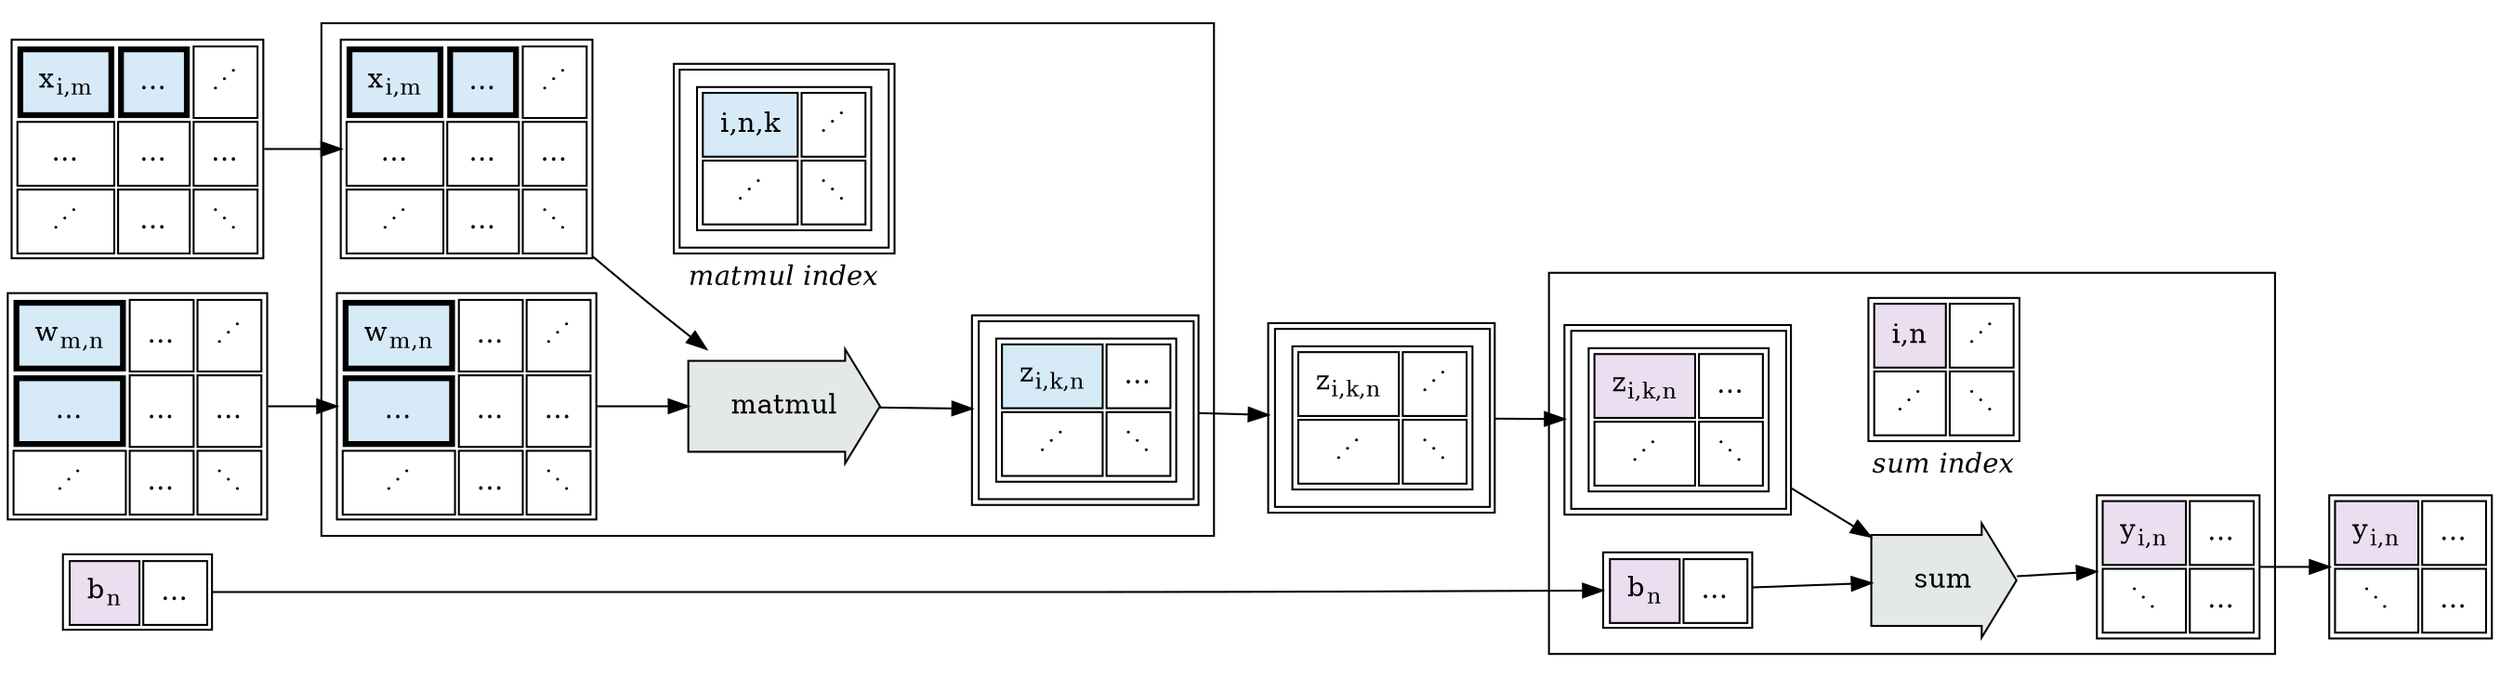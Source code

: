 digraph G {
  rankdir=LR;

  x [
      shape="plain",
      label=<
      <table cellpadding="8">
          <tr>
              <td border="3" bgcolor="#D6EAF8">x<sub>i,m</sub></td>
              <td border="3" bgcolor="#D6EAF8">…</td>
              <td>⋰</td>
              </tr>
          <tr>
              <td>…</td>
              <td>…</td>
              <td>…</td>
              </tr>
          <tr>
          	<td>⋰</td>
              <td>…</td>
          	<td>⋱</td>
              </tr>
          </table>
      >,
  ];

  w [
      shape="plain",
      label=<
      <table cellpadding="8">
          <tr>
              <td border="3" bgcolor="#D6EAF8">w<sub>m,n</sub></td>
              <td>…</td>
              <td>⋰</td>
              </tr>
          <tr>
              <td border="3" bgcolor="#D6EAF8">…</td>
              <td>…</td>
              <td>…</td>
              </tr>
          <tr>
          	<td>⋰</td>
              <td>…</td>
          	<td>⋱</td>
              </tr>
          </table>
      >,
  ];

  subgraph cluster_0 {
    idx0 [
      shape="plain",
      label=<
          <table border="0">
      <tr><td>
        <table cellpadding="8">
          <tr><td>
        
        <table cellpadding="8">
          <tr>
            <td bgcolor="#D6EAF8">i,n,k</td>
            <td>⋰</td>
            </tr>
          <tr>
            <td>⋰</td>
            <td>⋱</td>
            </tr>
          </table>
            </td></tr>
          </table>
            </td></tr>
      <tr><td><i>matmul index</i></td></tr>
            </table>
      >,
    ];

    x0 [
        shape="plain",
        label=<
        <table cellpadding="8">
            <tr>
                <td border="3" bgcolor="#D6EAF8">x<sub>i,m</sub></td>
                <td border="3" bgcolor="#D6EAF8">…</td>
                <td>⋰</td>
                </tr>
            <tr>
                <td>…</td>
                <td>…</td>
                <td>…</td>
                </tr>
            <tr>
            	<td>⋰</td>
                <td>…</td>
            	<td>⋱</td>
                </tr>
            </table>
        >,
    ];

    w0 [
        shape="plain",
        label=<
        <table cellpadding="8">
            <tr>
                <td border="3" bgcolor="#D6EAF8">w<sub>m,n</sub></td>
                <td>…</td>
                <td>⋰</td>
                </tr>
            <tr>
                <td border="3" bgcolor="#D6EAF8">…</td>
                <td>…</td>
                <td>…</td>
                </tr>
            <tr>
            	<td>⋰</td>
                <td>…</td>
            	<td>⋱</td>
                </tr>
            </table>
        >,
    ];

    op0 [
        label=matmul,
        shape=rarrow,
        style=filled,
        fillcolor="#E5E8E8",
        margin=0.3
    ];

    z0 [
      shape="plain",
      label=<
      <table cellpadding="8">
        <tr><td>

      <table cellpadding="8">
        <tr>
          <td bgcolor="#D6EAF8">z<sub>i,k,n</sub></td>
          <td>…</td>
          </tr>
        <tr>
          <td>⋰</td>
          <td>⋱</td>
          </tr>
        </table>

	  </td></tr>
        </table>
      >,
    ];

    x0 -> op0;
    w0 -> op0;
    op0 -> z0;

    { rank=same; idx0; op0; }
  }

  x -> x0;
  z0 -> z;

  z [
    shape="plain",
    label=<
      <table cellpadding="8">
        <tr><td>
      
      <table cellpadding="8">
        <tr>
          <td>z<sub>i,k,n</sub></td>
          <td>⋰</td>
          </tr>
        <tr>
          <td>⋰</td>
          <td>⋱</td>
          </tr>
        </table>

	  </td></tr>
        </table>
    >,
  ];

  w -> w0;

  subgraph cluster_1 {
    idx1 [
      shape="plain",
      label=<
          <table border="0">
      <tr><td>
        <table cellpadding="8">
          <tr>
            <td bgcolor="#EBDEF0">i,n</td>
            <td>⋰</td>
            </tr>
          <tr>
            <td>⋰</td>
            <td>⋱</td>
            </tr>
          </table>
            </td></tr>
      <tr><td><i>sum index</i></td></tr>
            </table>
      >,
    ];

    z1 [
      shape="plain",
      label=<
      <table cellpadding="8">
        <tr><td>

      <table cellpadding="8">
        <tr>
          <td bgcolor="#EBDEF0">z<sub>i,k,n</sub></td>
          <td>…</td>
          </tr>
        <tr>
          <td>⋰</td>
          <td>⋱</td>
          </tr>
        </table>

	  </td></tr>
        </table>
      >,
    ];

    op1 [
        label=sum,
        shape=rarrow,
        style=filled,
        fillcolor="#E5E8E8",
        margin=0.3
    ];

    y1 [
      shape="plain",
      label=<
      <table cellpadding="8">
        <tr>
          <td bgcolor="#EBDEF0">y<sub>i,n</sub></td>
          <td>…</td>
          </tr>
        <tr>
          <td>⋱</td>
          <td>…</td>
          </tr>
        </table>
      >,
    ];

    b1 [
      shape="plain",
      label=<
      <table cellpadding="8">
        <tr>
          <td bgcolor="#EBDEF0">b<sub>n</sub></td>
          <td>…</td>
          </tr>
        </table>
      >,
    ];

    z1 -> op1;
    b1 -> op1;
    op1 -> y1;

    { rank=same; idx1; op1; }
  }

  z -> z1;

  b [
    shape="plain",
    label=<
    <table cellpadding="8">
      <tr>
        <td bgcolor="#EBDEF0">b<sub>n</sub></td>
        <td>…</td>
        </tr>
      </table>
    >,
  ];

  b -> b1;

  y [
    shape="plain",
    label=<
    <table cellpadding="8">
      <tr>
        <td bgcolor="#EBDEF0">y<sub>i,n</sub></td>
        <td>…</td>
        </tr>
      <tr>
        <td>⋱</td>
        <td>…</td>
        </tr>
      </table>
    >,
  ];

  y1 -> y;

  { rank=same; x; w; b; }

}
